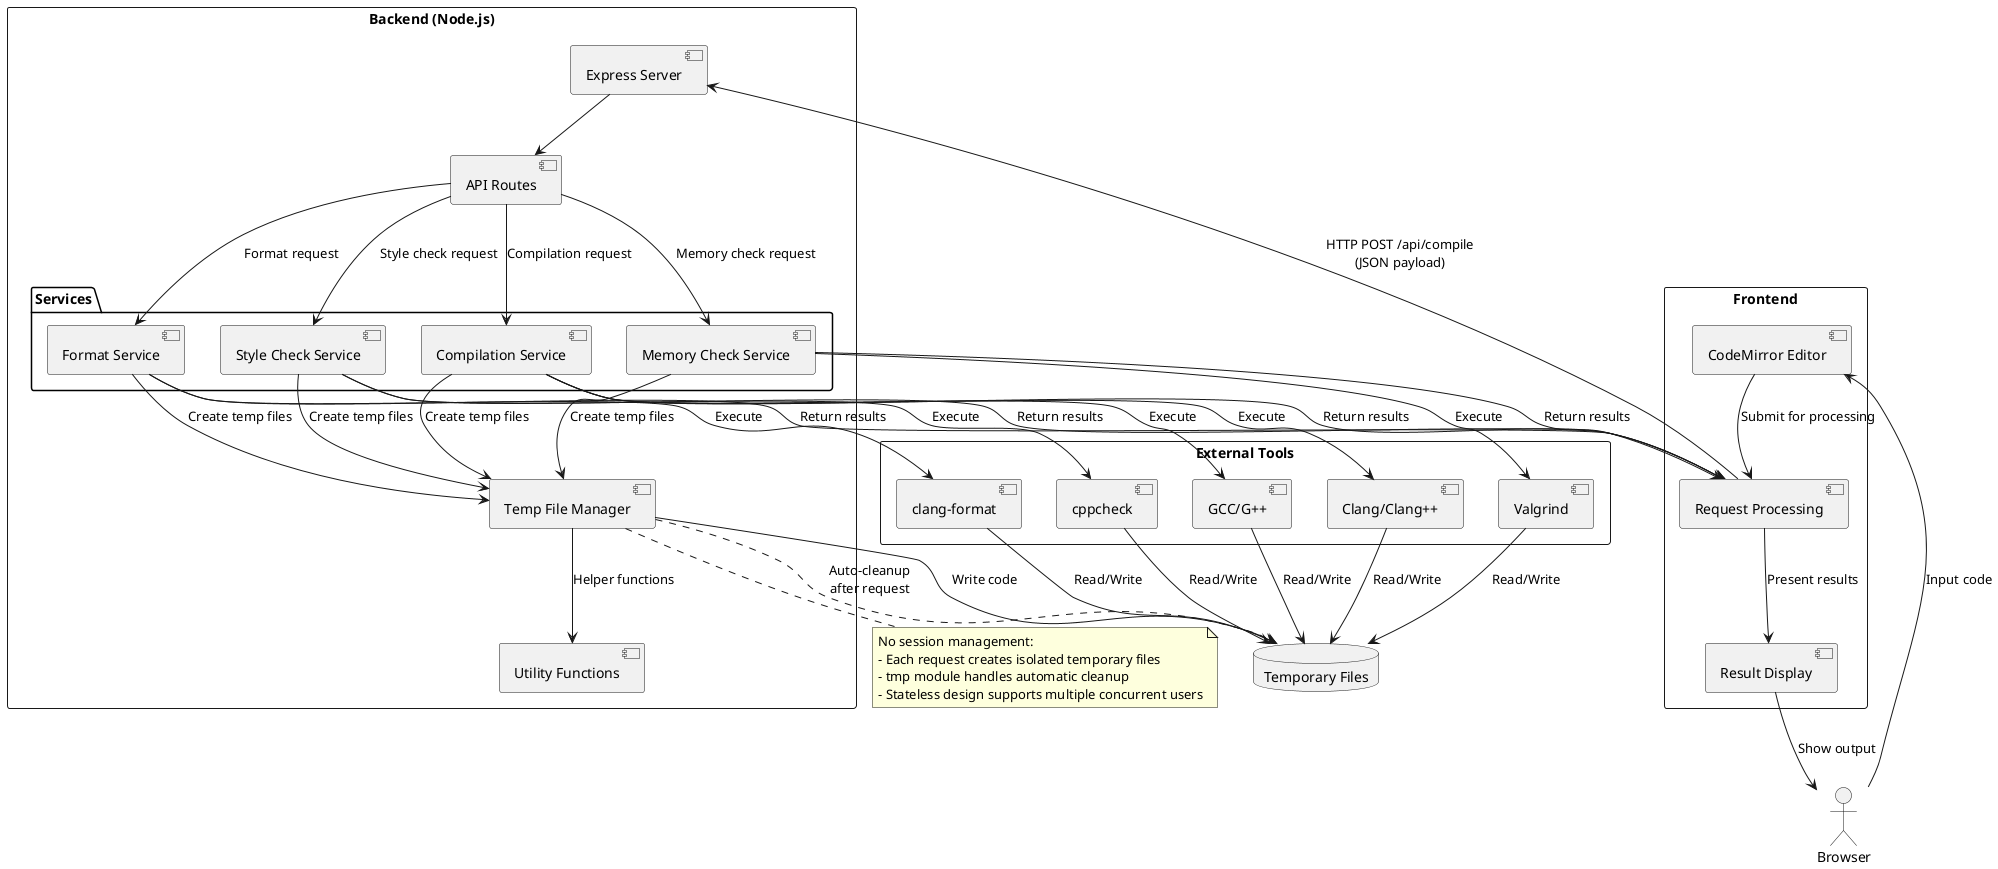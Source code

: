 @startuml Architecture

' Define actors and components
actor "Browser" as Browser
rectangle "Frontend" {
  component "CodeMirror Editor" as Editor
  component "Request Processing" as FrontProc
  component "Result Display" as Display
}

rectangle "Backend (Node.js)" {
  component "Express Server" as Express
  component "API Routes" as Routes
  component "Temp File Manager" as TempMgr
  
  package "Services" {
    component "Compilation Service" as CompileService
    component "Memory Check Service" as MemcheckService
    component "Format Service" as FormatService
    component "Style Check Service" as StyleService
  }
  
  component "Utility Functions" as Utils
}

rectangle "External Tools" {
  component "GCC/G++" as GCC
  component "Clang/Clang++" as Clang
  component "Valgrind" as Valgrind
  component "clang-format" as ClangFormat
  component "cppcheck" as Cppcheck
}

database "Temporary Files" as TempFiles

' Define relationships
Browser --> Editor : Input code
Editor --> FrontProc : Submit for processing
FrontProc --> Express : HTTP POST /api/compile\n(JSON payload)
Express --> Routes
Routes --> CompileService : Compilation request
Routes --> MemcheckService : Memory check request
Routes --> FormatService : Format request
Routes --> StyleService : Style check request

CompileService --> TempMgr : Create temp files
MemcheckService --> TempMgr : Create temp files
FormatService --> TempMgr : Create temp files
StyleService --> TempMgr : Create temp files

TempMgr --> TempFiles : Write code
TempMgr --> Utils : Helper functions

CompileService --> GCC : Execute
CompileService --> Clang : Execute
MemcheckService --> Valgrind : Execute
FormatService --> ClangFormat : Execute
StyleService --> Cppcheck : Execute

GCC --> TempFiles : Read/Write
Clang --> TempFiles : Read/Write
Valgrind --> TempFiles : Read/Write
ClangFormat --> TempFiles : Read/Write
Cppcheck --> TempFiles : Read/Write

CompileService --> FrontProc : Return results
MemcheckService --> FrontProc : Return results
FormatService --> FrontProc : Return results
StyleService --> FrontProc : Return results

FrontProc --> Display : Present results
Display --> Browser : Show output

TempMgr ..> TempFiles : Auto-cleanup\nafter request

note bottom of TempMgr
  No session management:
  - Each request creates isolated temporary files
  - tmp module handles automatic cleanup
  - Stateless design supports multiple concurrent users
end note

@enduml
